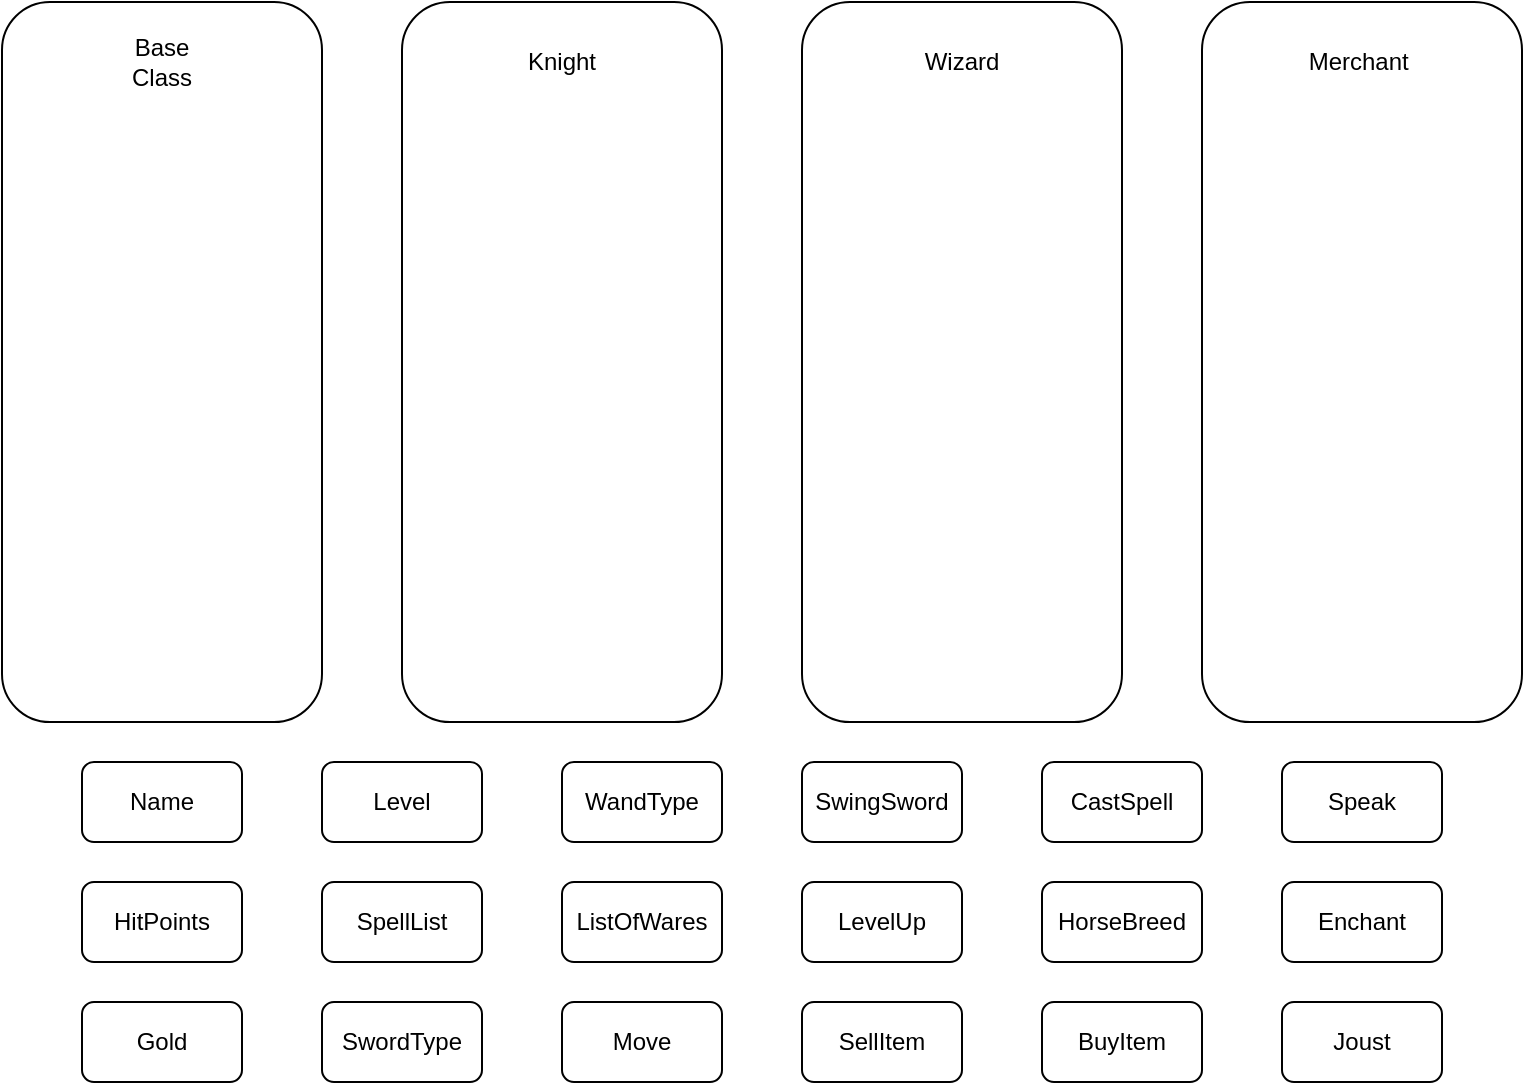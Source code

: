 <mxfile version="12.1.7" type="device" pages="1"><diagram id="hbIhRi5c-vZ4kW0kxhYn" name="Page-1"><mxGraphModel dx="1522" dy="862" grid="1" gridSize="10" guides="1" tooltips="1" connect="1" arrows="1" fold="1" page="1" pageScale="1" pageWidth="850" pageHeight="1100" math="0" shadow="0"><root><mxCell id="0"/><mxCell id="1" parent="0"/><mxCell id="3IKvTfljh4SOXrue8UMB-1" value="" style="rounded=1;whiteSpace=wrap;html=1;" vertex="1" parent="1"><mxGeometry x="40" y="40" width="160" height="360" as="geometry"/></mxCell><mxCell id="3IKvTfljh4SOXrue8UMB-2" value="" style="rounded=1;whiteSpace=wrap;html=1;" vertex="1" parent="1"><mxGeometry x="240" y="40" width="160" height="360" as="geometry"/></mxCell><mxCell id="3IKvTfljh4SOXrue8UMB-5" value="" style="rounded=1;whiteSpace=wrap;html=1;" vertex="1" parent="1"><mxGeometry x="440" y="40" width="160" height="360" as="geometry"/></mxCell><mxCell id="3IKvTfljh4SOXrue8UMB-6" value="" style="rounded=1;whiteSpace=wrap;html=1;" vertex="1" parent="1"><mxGeometry x="640" y="40" width="160" height="360" as="geometry"/></mxCell><mxCell id="3IKvTfljh4SOXrue8UMB-34" value="Base Class" style="text;html=1;strokeColor=none;fillColor=none;align=center;verticalAlign=middle;whiteSpace=wrap;rounded=0;" vertex="1" parent="1"><mxGeometry x="100" y="60" width="40" height="20" as="geometry"/></mxCell><mxCell id="3IKvTfljh4SOXrue8UMB-35" value="Knight" style="text;html=1;strokeColor=none;fillColor=none;align=center;verticalAlign=middle;whiteSpace=wrap;rounded=0;" vertex="1" parent="1"><mxGeometry x="300" y="60" width="40" height="20" as="geometry"/></mxCell><mxCell id="3IKvTfljh4SOXrue8UMB-36" value="Wizard" style="text;html=1;strokeColor=none;fillColor=none;align=center;verticalAlign=middle;whiteSpace=wrap;rounded=0;" vertex="1" parent="1"><mxGeometry x="500" y="60" width="40" height="20" as="geometry"/></mxCell><mxCell id="3IKvTfljh4SOXrue8UMB-37" value="Merchant&amp;nbsp;" style="text;html=1;strokeColor=none;fillColor=none;align=center;verticalAlign=middle;whiteSpace=wrap;rounded=0;" vertex="1" parent="1"><mxGeometry x="700" y="60" width="40" height="20" as="geometry"/></mxCell><mxCell id="3IKvTfljh4SOXrue8UMB-16" value="Name" style="rounded=1;whiteSpace=wrap;html=1;" vertex="1" parent="1"><mxGeometry x="80" y="420" width="80" height="40" as="geometry"/></mxCell><mxCell id="3IKvTfljh4SOXrue8UMB-17" value="HitPoints" style="rounded=1;whiteSpace=wrap;html=1;" vertex="1" parent="1"><mxGeometry x="80" y="480" width="80" height="40" as="geometry"/></mxCell><mxCell id="3IKvTfljh4SOXrue8UMB-18" value="Gold" style="rounded=1;whiteSpace=wrap;html=1;" vertex="1" parent="1"><mxGeometry x="80" y="540" width="80" height="40" as="geometry"/></mxCell><mxCell id="3IKvTfljh4SOXrue8UMB-19" value="Level" style="rounded=1;whiteSpace=wrap;html=1;" vertex="1" parent="1"><mxGeometry x="200" y="420" width="80" height="40" as="geometry"/></mxCell><mxCell id="3IKvTfljh4SOXrue8UMB-20" value="SpellList" style="rounded=1;whiteSpace=wrap;html=1;" vertex="1" parent="1"><mxGeometry x="200" y="480" width="80" height="40" as="geometry"/></mxCell><mxCell id="3IKvTfljh4SOXrue8UMB-21" value="SwordType" style="rounded=1;whiteSpace=wrap;html=1;" vertex="1" parent="1"><mxGeometry x="200" y="540" width="80" height="40" as="geometry"/></mxCell><mxCell id="3IKvTfljh4SOXrue8UMB-22" value="WandType" style="rounded=1;whiteSpace=wrap;html=1;" vertex="1" parent="1"><mxGeometry x="320" y="420" width="80" height="40" as="geometry"/></mxCell><mxCell id="3IKvTfljh4SOXrue8UMB-23" value="ListOfWares" style="rounded=1;whiteSpace=wrap;html=1;" vertex="1" parent="1"><mxGeometry x="320" y="480" width="80" height="40" as="geometry"/></mxCell><mxCell id="3IKvTfljh4SOXrue8UMB-24" value="Move" style="rounded=1;whiteSpace=wrap;html=1;" vertex="1" parent="1"><mxGeometry x="320" y="540" width="80" height="40" as="geometry"/></mxCell><mxCell id="3IKvTfljh4SOXrue8UMB-25" value="SwingSword" style="rounded=1;whiteSpace=wrap;html=1;" vertex="1" parent="1"><mxGeometry x="440" y="420" width="80" height="40" as="geometry"/></mxCell><mxCell id="3IKvTfljh4SOXrue8UMB-26" value="LevelUp" style="rounded=1;whiteSpace=wrap;html=1;" vertex="1" parent="1"><mxGeometry x="440" y="480" width="80" height="40" as="geometry"/></mxCell><mxCell id="3IKvTfljh4SOXrue8UMB-27" value="SellItem" style="rounded=1;whiteSpace=wrap;html=1;" vertex="1" parent="1"><mxGeometry x="440" y="540" width="80" height="40" as="geometry"/></mxCell><mxCell id="3IKvTfljh4SOXrue8UMB-28" value="CastSpell" style="rounded=1;whiteSpace=wrap;html=1;" vertex="1" parent="1"><mxGeometry x="560" y="420" width="80" height="40" as="geometry"/></mxCell><mxCell id="3IKvTfljh4SOXrue8UMB-29" value="HorseBreed" style="rounded=1;whiteSpace=wrap;html=1;" vertex="1" parent="1"><mxGeometry x="560" y="480" width="80" height="40" as="geometry"/></mxCell><mxCell id="3IKvTfljh4SOXrue8UMB-30" value="BuyItem" style="rounded=1;whiteSpace=wrap;html=1;" vertex="1" parent="1"><mxGeometry x="560" y="540" width="80" height="40" as="geometry"/></mxCell><mxCell id="3IKvTfljh4SOXrue8UMB-31" value="Speak" style="rounded=1;whiteSpace=wrap;html=1;" vertex="1" parent="1"><mxGeometry x="680" y="420" width="80" height="40" as="geometry"/></mxCell><mxCell id="3IKvTfljh4SOXrue8UMB-32" value="Enchant" style="rounded=1;whiteSpace=wrap;html=1;" vertex="1" parent="1"><mxGeometry x="680" y="480" width="80" height="40" as="geometry"/></mxCell><mxCell id="3IKvTfljh4SOXrue8UMB-33" value="Joust" style="rounded=1;whiteSpace=wrap;html=1;" vertex="1" parent="1"><mxGeometry x="680" y="540" width="80" height="40" as="geometry"/></mxCell></root></mxGraphModel></diagram></mxfile>